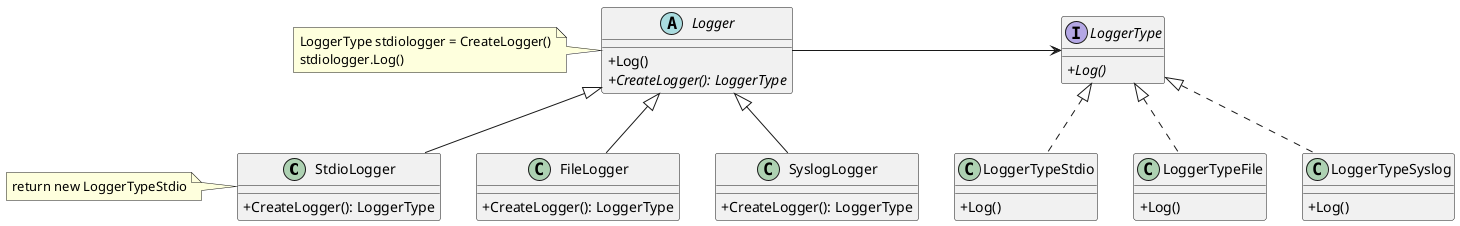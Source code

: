 @startuml
'https://plantuml.com/class-diagram
skinparam classAttributeIconSize 0

class StdioLogger
note left: return new LoggerTypeStdio
class FileLogger
class SyslogLogger
abstract class Logger
note left: LoggerType stdiologger = CreateLogger()\nstdiologger.Log()
interface LoggerType
class LoggerTypeStdio
class LoggerTypeFile
class LoggerTypeSyslog

Logger<|-- FileLogger
Logger<|-- StdioLogger
Logger<|-- SyslogLogger

Logger -> LoggerType

LoggerType <|.. LoggerTypeStdio
LoggerType <|.. LoggerTypeFile
LoggerType <|.. LoggerTypeSyslog

abstract class Logger {
+Log()
+{abstract}CreateLogger(): LoggerType
}

interface LoggerType {
+{abstract}Log()
}

class LoggerTypeFile {
+Log()
}

class LoggerTypeStdio {
+Log()
}

class LoggerTypeSyslog {
+Log()
}

class StdioLogger {
+CreateLogger(): LoggerType
}

class FileLogger {
+CreateLogger(): LoggerType
}

class SyslogLogger {
+CreateLogger(): LoggerType
}
@enduml